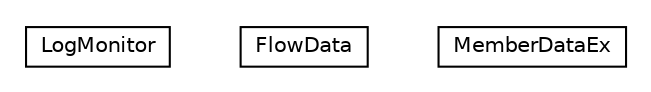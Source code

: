 #!/usr/local/bin/dot
#
# Class diagram 
# Generated by UMLGraph version R5_6-24-gf6e263 (http://www.umlgraph.org/)
#

digraph G {
	edge [fontname="Helvetica",fontsize=10,labelfontname="Helvetica",labelfontsize=10];
	node [fontname="Helvetica",fontsize=10,shape=plaintext];
	nodesep=0.25;
	ranksep=0.5;
	// org.universAAL.tools.logmonitor.msgflow.LogMonitor
	c1566 [label=<<table title="org.universAAL.tools.logmonitor.msgflow.LogMonitor" border="0" cellborder="1" cellspacing="0" cellpadding="2" port="p" href="./LogMonitor.html">
		<tr><td><table border="0" cellspacing="0" cellpadding="1">
<tr><td align="center" balign="center"> LogMonitor </td></tr>
		</table></td></tr>
		</table>>, URL="./LogMonitor.html", fontname="Helvetica", fontcolor="black", fontsize=10.0];
	// org.universAAL.tools.logmonitor.msgflow.FlowData
	c1567 [label=<<table title="org.universAAL.tools.logmonitor.msgflow.FlowData" border="0" cellborder="1" cellspacing="0" cellpadding="2" port="p" href="./FlowData.html">
		<tr><td><table border="0" cellspacing="0" cellpadding="1">
<tr><td align="center" balign="center"> FlowData </td></tr>
		</table></td></tr>
		</table>>, URL="./FlowData.html", fontname="Helvetica", fontcolor="black", fontsize=10.0];
	// org.universAAL.tools.logmonitor.msgflow.MemberDataEx
	c1568 [label=<<table title="org.universAAL.tools.logmonitor.msgflow.MemberDataEx" border="0" cellborder="1" cellspacing="0" cellpadding="2" port="p" href="./MemberDataEx.html">
		<tr><td><table border="0" cellspacing="0" cellpadding="1">
<tr><td align="center" balign="center"> MemberDataEx </td></tr>
		</table></td></tr>
		</table>>, URL="./MemberDataEx.html", fontname="Helvetica", fontcolor="black", fontsize=10.0];
}

